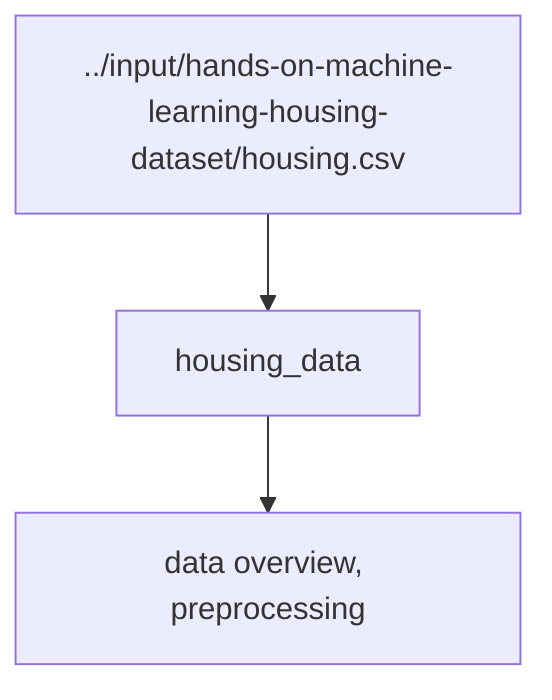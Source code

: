 flowchart TD
    A["../input/hands-on-machine-learning-housing-dataset/housing.csv"] --> B["housing_data"]
    B["housing_data"] --> C["data overview, preprocessing"]